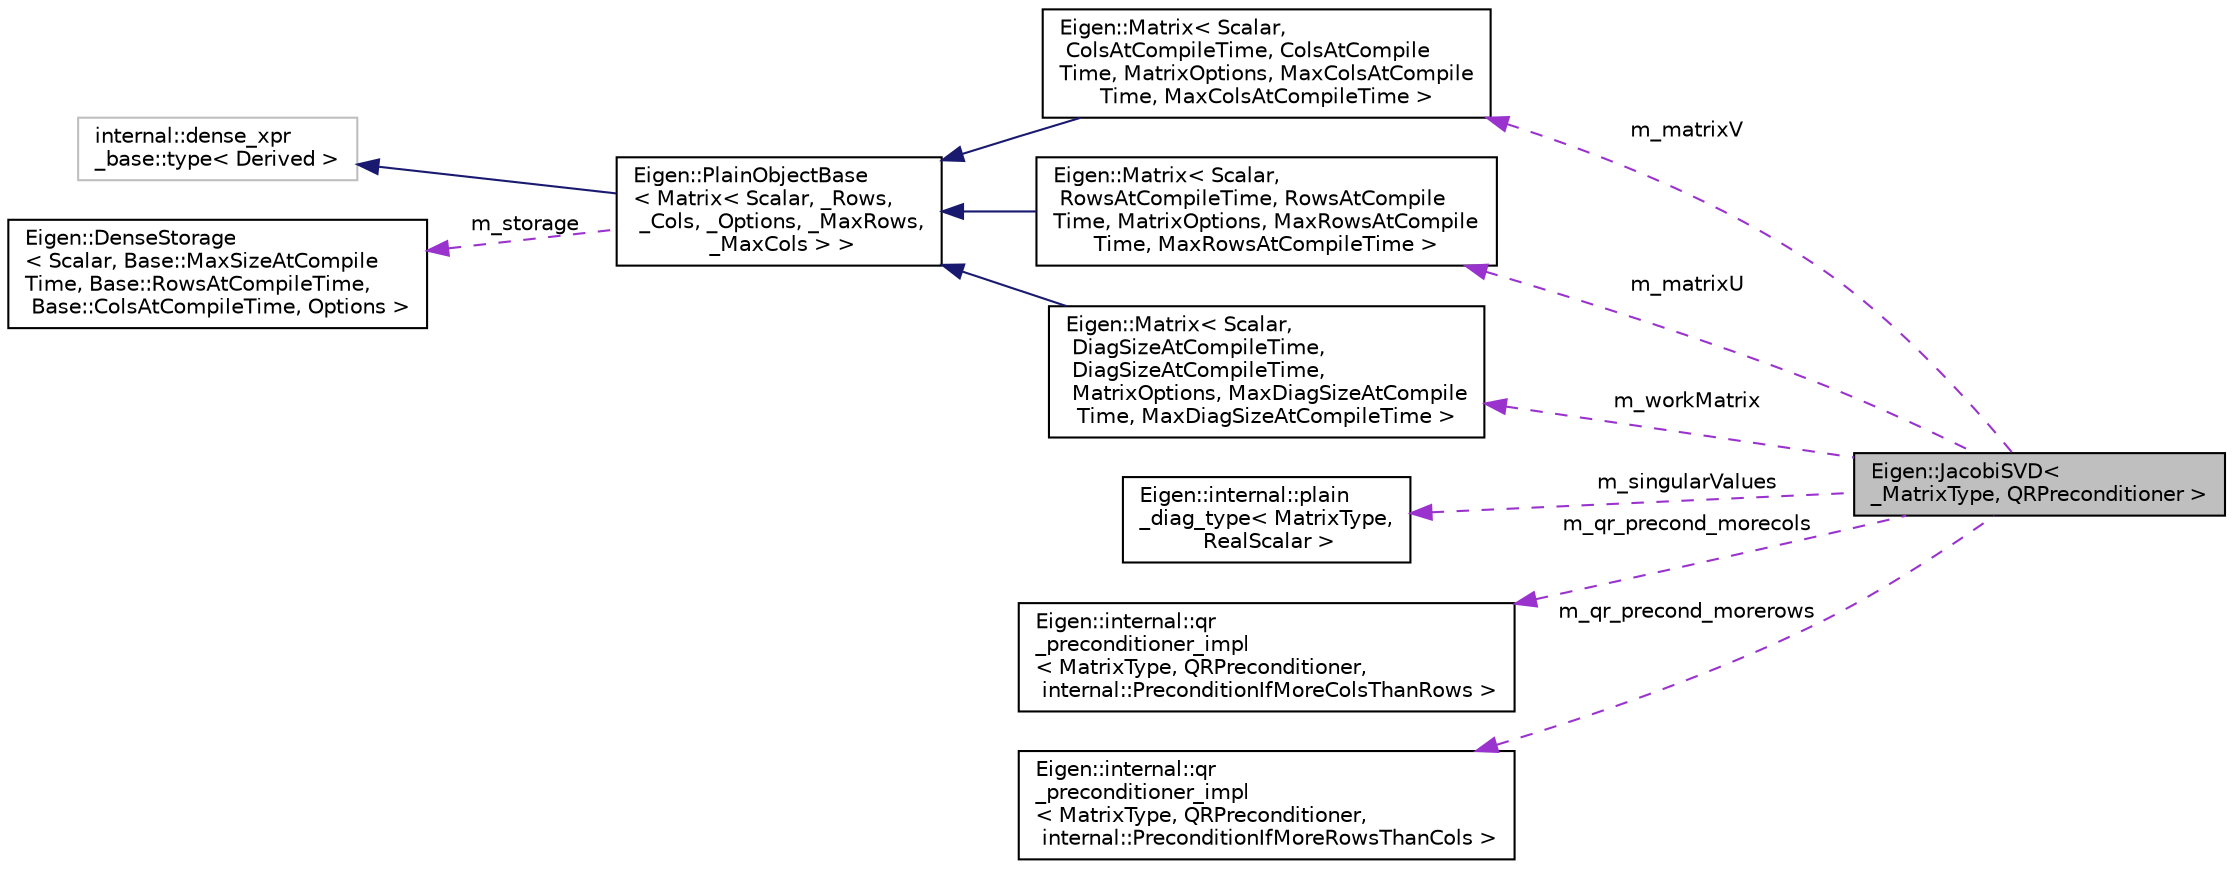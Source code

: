 digraph "Eigen::JacobiSVD&lt; _MatrixType, QRPreconditioner &gt;"
{
  edge [fontname="Helvetica",fontsize="10",labelfontname="Helvetica",labelfontsize="10"];
  node [fontname="Helvetica",fontsize="10",shape=record];
  rankdir="LR";
  Node1 [label="Eigen::JacobiSVD\< \l_MatrixType, QRPreconditioner \>",height=0.2,width=0.4,color="black", fillcolor="grey75", style="filled", fontcolor="black"];
  Node2 -> Node1 [dir="back",color="darkorchid3",fontsize="10",style="dashed",label=" m_matrixV" ,fontname="Helvetica"];
  Node2 [label="Eigen::Matrix\< Scalar,\l ColsAtCompileTime, ColsAtCompile\lTime, MatrixOptions, MaxColsAtCompile\lTime, MaxColsAtCompileTime \>",height=0.2,width=0.4,color="black", fillcolor="white", style="filled",URL="$class_eigen_1_1_matrix.html"];
  Node3 -> Node2 [dir="back",color="midnightblue",fontsize="10",style="solid",fontname="Helvetica"];
  Node3 [label="Eigen::PlainObjectBase\l\< Matrix\< Scalar, _Rows,\l _Cols, _Options, _MaxRows,\l _MaxCols \> \>",height=0.2,width=0.4,color="black", fillcolor="white", style="filled",URL="$class_eigen_1_1_plain_object_base.html",tooltip="Dense storage base class for matrices and arrays. "];
  Node4 -> Node3 [dir="back",color="midnightblue",fontsize="10",style="solid",fontname="Helvetica"];
  Node4 [label="internal::dense_xpr\l_base::type\< Derived \>",height=0.2,width=0.4,color="grey75", fillcolor="white", style="filled"];
  Node5 -> Node3 [dir="back",color="darkorchid3",fontsize="10",style="dashed",label=" m_storage" ,fontname="Helvetica"];
  Node5 [label="Eigen::DenseStorage\l\< Scalar, Base::MaxSizeAtCompile\lTime, Base::RowsAtCompileTime,\l Base::ColsAtCompileTime, Options \>",height=0.2,width=0.4,color="black", fillcolor="white", style="filled",URL="$class_eigen_1_1_dense_storage.html"];
  Node6 -> Node1 [dir="back",color="darkorchid3",fontsize="10",style="dashed",label=" m_singularValues" ,fontname="Helvetica"];
  Node6 [label="Eigen::internal::plain\l_diag_type\< MatrixType,\l RealScalar \>",height=0.2,width=0.4,color="black", fillcolor="white", style="filled",URL="$struct_eigen_1_1internal_1_1plain__diag__type.html"];
  Node7 -> Node1 [dir="back",color="darkorchid3",fontsize="10",style="dashed",label=" m_matrixU" ,fontname="Helvetica"];
  Node7 [label="Eigen::Matrix\< Scalar,\l RowsAtCompileTime, RowsAtCompile\lTime, MatrixOptions, MaxRowsAtCompile\lTime, MaxRowsAtCompileTime \>",height=0.2,width=0.4,color="black", fillcolor="white", style="filled",URL="$class_eigen_1_1_matrix.html"];
  Node3 -> Node7 [dir="back",color="midnightblue",fontsize="10",style="solid",fontname="Helvetica"];
  Node8 -> Node1 [dir="back",color="darkorchid3",fontsize="10",style="dashed",label=" m_workMatrix" ,fontname="Helvetica"];
  Node8 [label="Eigen::Matrix\< Scalar,\l DiagSizeAtCompileTime,\l DiagSizeAtCompileTime,\l MatrixOptions, MaxDiagSizeAtCompile\lTime, MaxDiagSizeAtCompileTime \>",height=0.2,width=0.4,color="black", fillcolor="white", style="filled",URL="$class_eigen_1_1_matrix.html"];
  Node3 -> Node8 [dir="back",color="midnightblue",fontsize="10",style="solid",fontname="Helvetica"];
  Node9 -> Node1 [dir="back",color="darkorchid3",fontsize="10",style="dashed",label=" m_qr_precond_morecols" ,fontname="Helvetica"];
  Node9 [label="Eigen::internal::qr\l_preconditioner_impl\l\< MatrixType, QRPreconditioner,\l internal::PreconditionIfMoreColsThanRows \>",height=0.2,width=0.4,color="black", fillcolor="white", style="filled",URL="$struct_eigen_1_1internal_1_1qr__preconditioner__impl.html"];
  Node10 -> Node1 [dir="back",color="darkorchid3",fontsize="10",style="dashed",label=" m_qr_precond_morerows" ,fontname="Helvetica"];
  Node10 [label="Eigen::internal::qr\l_preconditioner_impl\l\< MatrixType, QRPreconditioner,\l internal::PreconditionIfMoreRowsThanCols \>",height=0.2,width=0.4,color="black", fillcolor="white", style="filled",URL="$struct_eigen_1_1internal_1_1qr__preconditioner__impl.html"];
}
